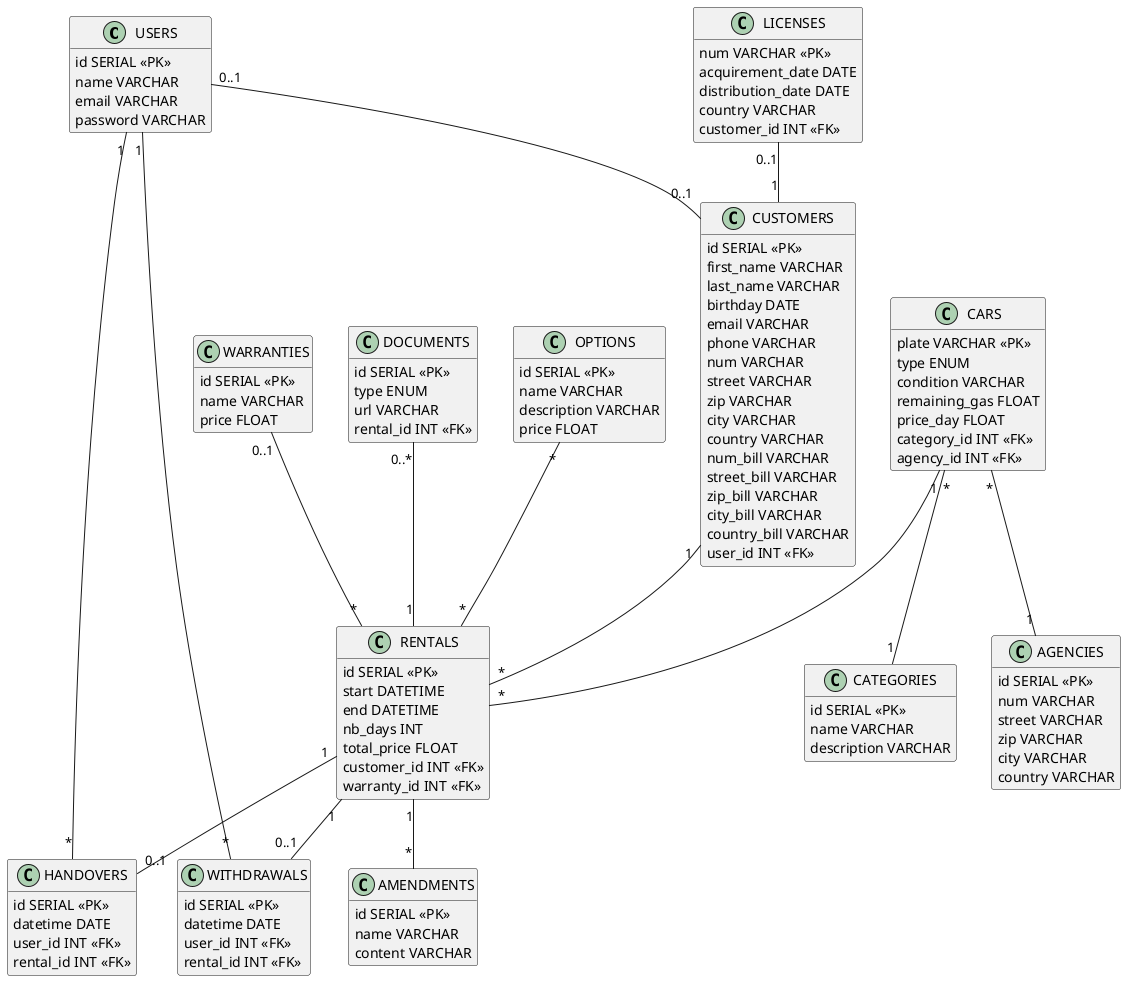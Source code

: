 @startuml
hide empty members

class USERS {
    id SERIAL <<PK>>
    name VARCHAR
    email VARCHAR
    password VARCHAR
}

class CUSTOMERS {
    id SERIAL <<PK>>
    first_name VARCHAR
    last_name VARCHAR
    birthday DATE
    email VARCHAR
    phone VARCHAR
    num VARCHAR
    street VARCHAR
    zip VARCHAR
    city VARCHAR
    country VARCHAR
    num_bill VARCHAR
    street_bill VARCHAR
    zip_bill VARCHAR
    city_bill VARCHAR
    country_bill VARCHAR
    user_id INT <<FK>>
}

class RENTALS {
    id SERIAL <<PK>>
    start DATETIME
    end DATETIME
    nb_days INT
    total_price FLOAT
    customer_id INT <<FK>>
    warranty_id INT <<FK>>
}

class LICENSES {
    num VARCHAR <<PK>>
    acquirement_date DATE
    distribution_date DATE
    country VARCHAR
    customer_id INT <<FK>>
}

class WARRANTIES {
    id SERIAL <<PK>>
    name VARCHAR
    price FLOAT
}

class AMENDMENTS {
    id SERIAL <<PK>>
    name VARCHAR
    content VARCHAR
}

class DOCUMENTS {
    id SERIAL <<PK>>
    type ENUM
    url VARCHAR
    rental_id INT <<FK>>
}

class WITHDRAWALS {
    id SERIAL <<PK>>
    datetime DATE
    user_id INT <<FK>>
    rental_id INT <<FK>>
}

class HANDOVERS {
    id SERIAL <<PK>>
    datetime DATE
    user_id INT <<FK>>
    rental_id INT <<FK>>
}

class CARS {
    plate VARCHAR <<PK>>
    type ENUM
    condition VARCHAR
    remaining_gas FLOAT
    price_day FLOAT
    category_id INT <<FK>>
    agency_id INT <<FK>>
}

class OPTIONS {
    id SERIAL <<PK>>
    name VARCHAR
    description VARCHAR
    price FLOAT
}

class CATEGORIES {
    id SERIAL <<PK>>
    name VARCHAR
    description VARCHAR
}

class AGENCIES {
    id SERIAL <<PK>>
    num VARCHAR
    street VARCHAR
    zip VARCHAR
    city VARCHAR
    country VARCHAR
}

CARS "*" -- "1" AGENCIES
CARS "*" -- "1" CATEGORIES
CARS "1" -- "*" RENTALS
RENTALS "1" -- "*" AMENDMENTS
RENTALS "1" -- "0..1" WITHDRAWALS
WITHDRAWALS "*" -- "1" USERS
USERS "0..1" -- "0..1" CUSTOMERS
LICENSES "0..1" -- "1" CUSTOMERS
WARRANTIES "0..1" -- "*" RENTALS
OPTIONS "*" -- "*" RENTALS
DOCUMENTS "0..*" -- "1" RENTALS
USERS "1" -- "*" HANDOVERS
RENTALS "1" -- "0..1" HANDOVERS
CUSTOMERS "1" -- "*" RENTALS

@enduml
